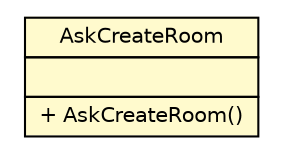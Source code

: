 #!/usr/local/bin/dot
#
# Class diagram 
# Generated by UMLGraph version R5_6 (http://www.umlgraph.org/)
#

digraph G {
	edge [fontname="Helvetica",fontsize=10,labelfontname="Helvetica",labelfontsize=10];
	node [fontname="Helvetica",fontsize=10,shape=plaintext];
	nodesep=0.25;
	ranksep=0.5;
	// Common.AskCreateRoom
	c511 [label=<<table title="Common.AskCreateRoom" border="0" cellborder="1" cellspacing="0" cellpadding="2" port="p" bgcolor="lemonChiffon" href="./AskCreateRoom.html">
		<tr><td><table border="0" cellspacing="0" cellpadding="1">
<tr><td align="center" balign="center"> AskCreateRoom </td></tr>
		</table></td></tr>
		<tr><td><table border="0" cellspacing="0" cellpadding="1">
<tr><td align="left" balign="left">  </td></tr>
		</table></td></tr>
		<tr><td><table border="0" cellspacing="0" cellpadding="1">
<tr><td align="left" balign="left"> + AskCreateRoom() </td></tr>
		</table></td></tr>
		</table>>, URL="./AskCreateRoom.html", fontname="Helvetica", fontcolor="black", fontsize=10.0];
}

